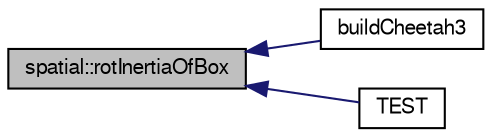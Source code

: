 digraph "spatial::rotInertiaOfBox"
{
  edge [fontname="FreeSans",fontsize="10",labelfontname="FreeSans",labelfontsize="10"];
  node [fontname="FreeSans",fontsize="10",shape=record];
  rankdir="LR";
  Node1 [label="spatial::rotInertiaOfBox",height=0.2,width=0.4,color="black", fillcolor="grey75", style="filled", fontcolor="black"];
  Node1 -> Node2 [dir="back",color="midnightblue",fontsize="10",style="solid",fontname="FreeSans"];
  Node2 [label="buildCheetah3",height=0.2,width=0.4,color="black", fillcolor="white", style="filled",URL="$d6/dce/_cheetah3_8h.html#a85c0803aeb3db3c9f55253ca101424cf"];
  Node1 -> Node3 [dir="back",color="midnightblue",fontsize="10",style="solid",fontname="FreeSans"];
  Node3 [label="TEST",height=0.2,width=0.4,color="black", fillcolor="white", style="filled",URL="$d3/dc1/test__spatial_8cpp.html#ae312978da95cb578735d7961832da61a"];
}
